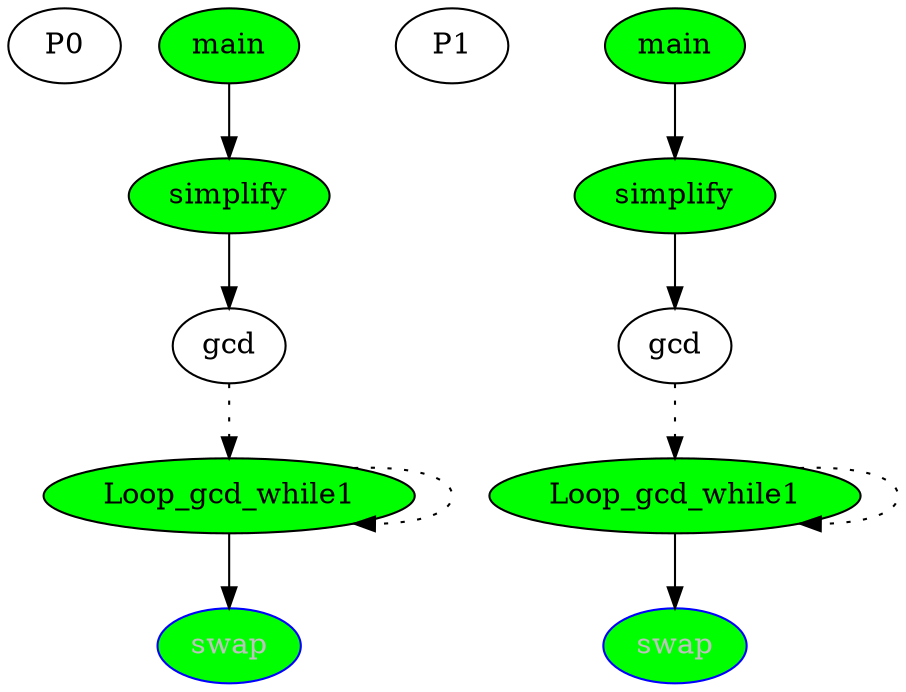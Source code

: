 digraph G{
subgraph G0{ 
side0[label = P0]
node[color = black];
simplify0[label = "simplify",fontcolor = "black"];
main0[label = "main",fontcolor = "black"];
gcd0[label = "gcd",fontcolor = "black"];
swap0[label = "swap",fontcolor = "grey"];
Loop_gcd_while10[label = "Loop_gcd_while1",fontcolor = "black"];
simplify0[shape = "ellipse",  style = "filled", fillcolor = "green"]
main0[shape = "ellipse",  style = "filled", fillcolor = "green"]
gcd0[shape = "ellipse",  style = "filled", fillcolor = "white"]
swap0[shape = "ellipse", color = "blue", style = "filled", fillcolor = "green"]
Loop_gcd_while10[shape = "ellipse",  style = "filled", fillcolor = "green"]
main0->simplify0
simplify0->gcd0
Loop_gcd_while10->swap0
gcd0->Loop_gcd_while10[style = dotted]
Loop_gcd_while10->Loop_gcd_while10[style = dotted]
}
subgraph G1{ 
side1[label = P1]
node[color = black];
simplify1[label = "simplify",fontcolor = "black"];
main1[label = "main",fontcolor = "black"];
gcd1[label = "gcd",fontcolor = "black"];
swap1[label = "swap",fontcolor = "grey"];
Loop_gcd_while11[label = "Loop_gcd_while1",fontcolor = "black"];
simplify1[shape = "ellipse",  style = "filled", fillcolor = "green"]
main1[shape = "ellipse",  style = "filled", fillcolor = "green"]
gcd1[shape = "ellipse",  style = "filled", fillcolor = "white"]
swap1[shape = "ellipse", color = "blue", style = "filled", fillcolor = "green"]
Loop_gcd_while11[shape = "ellipse",  style = "filled", fillcolor = "green"]
main1->simplify1
simplify1->gcd1
Loop_gcd_while11->swap1
gcd1->Loop_gcd_while11[style = dotted]
Loop_gcd_while11->Loop_gcd_while11[style = dotted]
}
}
